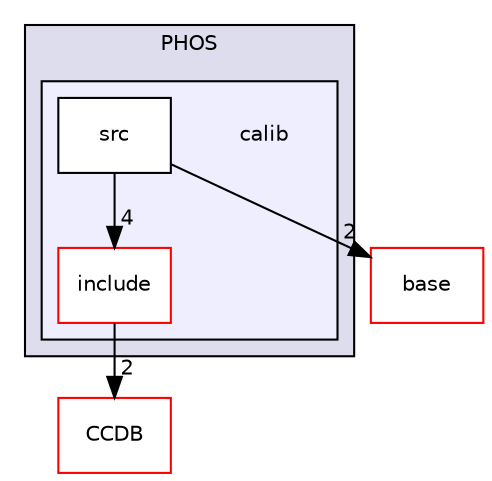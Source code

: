 digraph "/home/travis/build/AliceO2Group/AliceO2/Detectors/PHOS/calib" {
  bgcolor=transparent;
  compound=true
  node [ fontsize="10", fontname="Helvetica"];
  edge [ labelfontsize="10", labelfontname="Helvetica"];
  subgraph clusterdir_cd3c152a7db0580c86a4c50ad0325149 {
    graph [ bgcolor="#ddddee", pencolor="black", label="PHOS" fontname="Helvetica", fontsize="10", URL="dir_cd3c152a7db0580c86a4c50ad0325149.html"]
  subgraph clusterdir_f8d0b672e09eeb12dbd411d9fb531afa {
    graph [ bgcolor="#eeeeff", pencolor="black", label="" URL="dir_f8d0b672e09eeb12dbd411d9fb531afa.html"];
    dir_f8d0b672e09eeb12dbd411d9fb531afa [shape=plaintext label="calib"];
    dir_11fd240c3d630fbaa5c6b875ee12dde8 [shape=box label="include" color="red" fillcolor="white" style="filled" URL="dir_11fd240c3d630fbaa5c6b875ee12dde8.html"];
    dir_eb80f035ac584e76d84a621681cbdf93 [shape=box label="src" color="black" fillcolor="white" style="filled" URL="dir_eb80f035ac584e76d84a621681cbdf93.html"];
  }
  }
  dir_fa21b46838f21636bfdcc60e4853f0ed [shape=box label="base" color="red" URL="dir_fa21b46838f21636bfdcc60e4853f0ed.html"];
  dir_6af676bf18881990e4083e191d0e63e0 [shape=box label="CCDB" color="red" URL="dir_6af676bf18881990e4083e191d0e63e0.html"];
  dir_eb80f035ac584e76d84a621681cbdf93->dir_fa21b46838f21636bfdcc60e4853f0ed [headlabel="2", labeldistance=1.5 headhref="dir_000388_000225.html"];
  dir_eb80f035ac584e76d84a621681cbdf93->dir_11fd240c3d630fbaa5c6b875ee12dde8 [headlabel="4", labeldistance=1.5 headhref="dir_000388_000384.html"];
  dir_11fd240c3d630fbaa5c6b875ee12dde8->dir_6af676bf18881990e4083e191d0e63e0 [headlabel="2", labeldistance=1.5 headhref="dir_000384_000028.html"];
}
